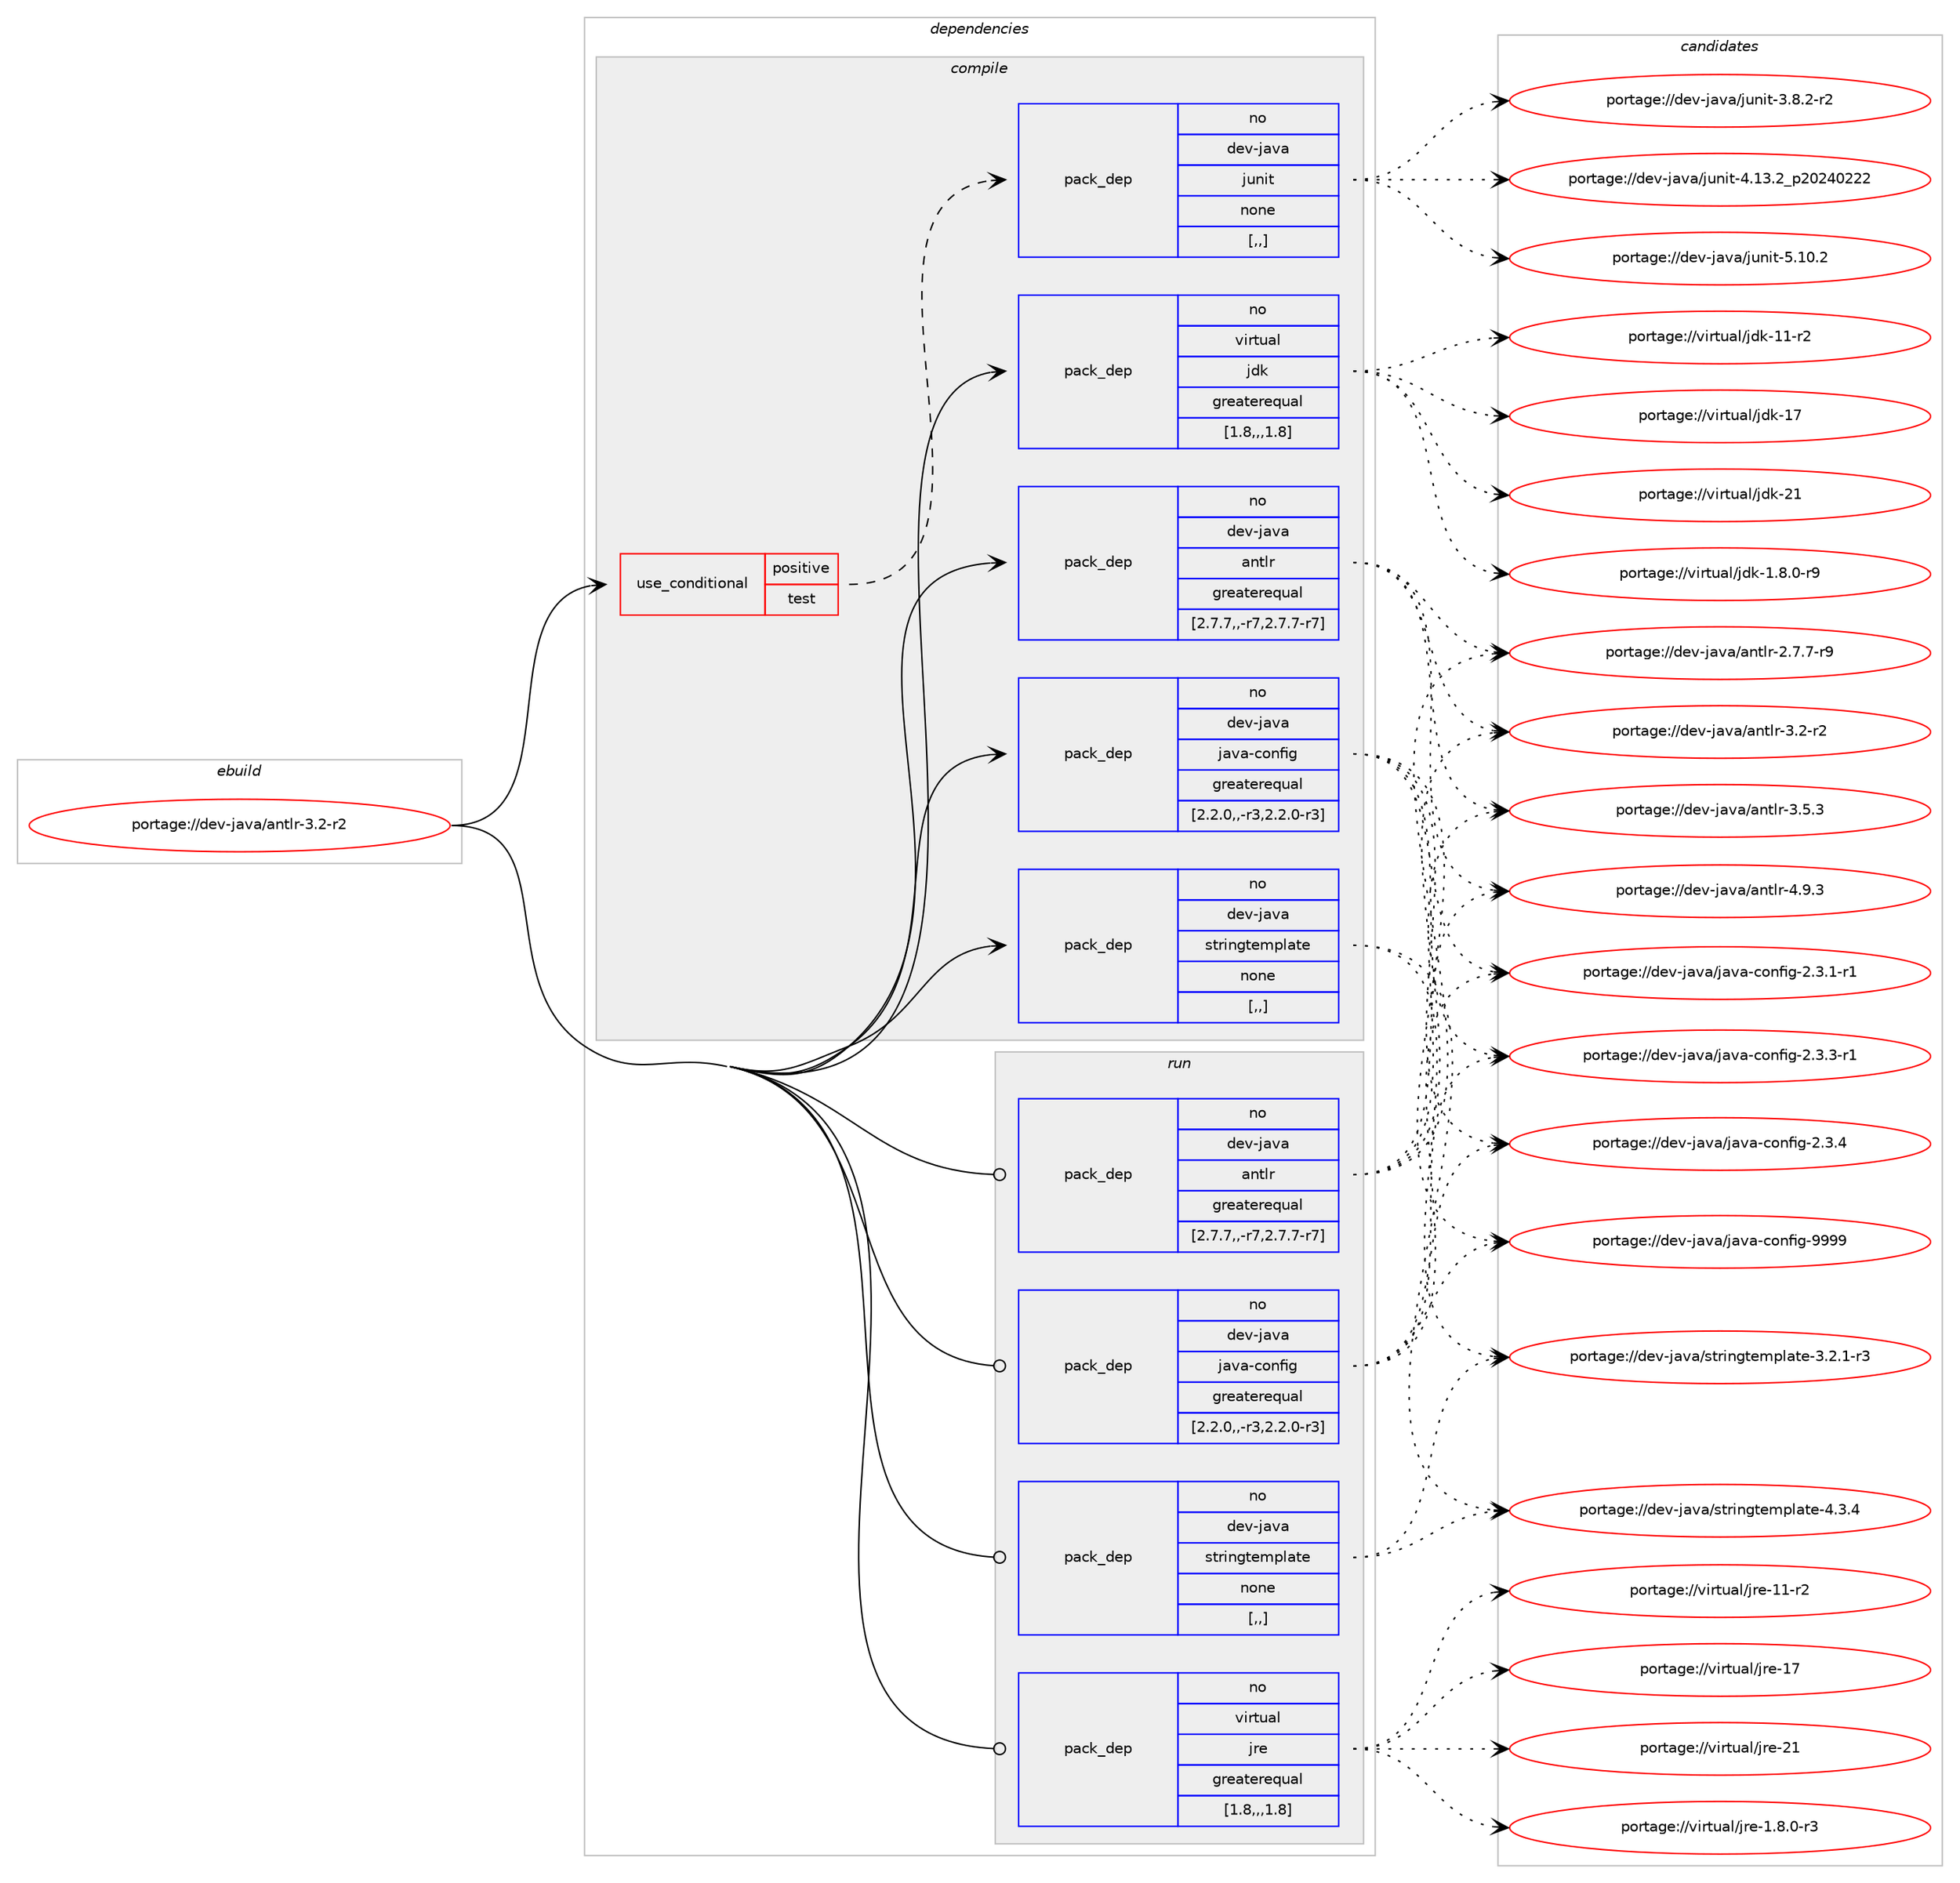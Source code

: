 digraph prolog {

# *************
# Graph options
# *************

newrank=true;
concentrate=true;
compound=true;
graph [rankdir=LR,fontname=Helvetica,fontsize=10,ranksep=1.5];#, ranksep=2.5, nodesep=0.2];
edge  [arrowhead=vee];
node  [fontname=Helvetica,fontsize=10];

# **********
# The ebuild
# **********

subgraph cluster_leftcol {
color=gray;
rank=same;
label=<<i>ebuild</i>>;
id [label="portage://dev-java/antlr-3.2-r2", color=red, width=4, href="../dev-java/antlr-3.2-r2.svg"];
}

# ****************
# The dependencies
# ****************

subgraph cluster_midcol {
color=gray;
label=<<i>dependencies</i>>;
subgraph cluster_compile {
fillcolor="#eeeeee";
style=filled;
label=<<i>compile</i>>;
subgraph cond20839 {
dependency90340 [label=<<TABLE BORDER="0" CELLBORDER="1" CELLSPACING="0" CELLPADDING="4"><TR><TD ROWSPAN="3" CELLPADDING="10">use_conditional</TD></TR><TR><TD>positive</TD></TR><TR><TD>test</TD></TR></TABLE>>, shape=none, color=red];
subgraph pack68477 {
dependency90341 [label=<<TABLE BORDER="0" CELLBORDER="1" CELLSPACING="0" CELLPADDING="4" WIDTH="220"><TR><TD ROWSPAN="6" CELLPADDING="30">pack_dep</TD></TR><TR><TD WIDTH="110">no</TD></TR><TR><TD>dev-java</TD></TR><TR><TD>junit</TD></TR><TR><TD>none</TD></TR><TR><TD>[,,]</TD></TR></TABLE>>, shape=none, color=blue];
}
dependency90340:e -> dependency90341:w [weight=20,style="dashed",arrowhead="vee"];
}
id:e -> dependency90340:w [weight=20,style="solid",arrowhead="vee"];
subgraph pack68478 {
dependency90342 [label=<<TABLE BORDER="0" CELLBORDER="1" CELLSPACING="0" CELLPADDING="4" WIDTH="220"><TR><TD ROWSPAN="6" CELLPADDING="30">pack_dep</TD></TR><TR><TD WIDTH="110">no</TD></TR><TR><TD>dev-java</TD></TR><TR><TD>antlr</TD></TR><TR><TD>greaterequal</TD></TR><TR><TD>[2.7.7,,-r7,2.7.7-r7]</TD></TR></TABLE>>, shape=none, color=blue];
}
id:e -> dependency90342:w [weight=20,style="solid",arrowhead="vee"];
subgraph pack68479 {
dependency90343 [label=<<TABLE BORDER="0" CELLBORDER="1" CELLSPACING="0" CELLPADDING="4" WIDTH="220"><TR><TD ROWSPAN="6" CELLPADDING="30">pack_dep</TD></TR><TR><TD WIDTH="110">no</TD></TR><TR><TD>dev-java</TD></TR><TR><TD>java-config</TD></TR><TR><TD>greaterequal</TD></TR><TR><TD>[2.2.0,,-r3,2.2.0-r3]</TD></TR></TABLE>>, shape=none, color=blue];
}
id:e -> dependency90343:w [weight=20,style="solid",arrowhead="vee"];
subgraph pack68480 {
dependency90344 [label=<<TABLE BORDER="0" CELLBORDER="1" CELLSPACING="0" CELLPADDING="4" WIDTH="220"><TR><TD ROWSPAN="6" CELLPADDING="30">pack_dep</TD></TR><TR><TD WIDTH="110">no</TD></TR><TR><TD>dev-java</TD></TR><TR><TD>stringtemplate</TD></TR><TR><TD>none</TD></TR><TR><TD>[,,]</TD></TR></TABLE>>, shape=none, color=blue];
}
id:e -> dependency90344:w [weight=20,style="solid",arrowhead="vee"];
subgraph pack68481 {
dependency90345 [label=<<TABLE BORDER="0" CELLBORDER="1" CELLSPACING="0" CELLPADDING="4" WIDTH="220"><TR><TD ROWSPAN="6" CELLPADDING="30">pack_dep</TD></TR><TR><TD WIDTH="110">no</TD></TR><TR><TD>virtual</TD></TR><TR><TD>jdk</TD></TR><TR><TD>greaterequal</TD></TR><TR><TD>[1.8,,,1.8]</TD></TR></TABLE>>, shape=none, color=blue];
}
id:e -> dependency90345:w [weight=20,style="solid",arrowhead="vee"];
}
subgraph cluster_compileandrun {
fillcolor="#eeeeee";
style=filled;
label=<<i>compile and run</i>>;
}
subgraph cluster_run {
fillcolor="#eeeeee";
style=filled;
label=<<i>run</i>>;
subgraph pack68482 {
dependency90346 [label=<<TABLE BORDER="0" CELLBORDER="1" CELLSPACING="0" CELLPADDING="4" WIDTH="220"><TR><TD ROWSPAN="6" CELLPADDING="30">pack_dep</TD></TR><TR><TD WIDTH="110">no</TD></TR><TR><TD>dev-java</TD></TR><TR><TD>antlr</TD></TR><TR><TD>greaterequal</TD></TR><TR><TD>[2.7.7,,-r7,2.7.7-r7]</TD></TR></TABLE>>, shape=none, color=blue];
}
id:e -> dependency90346:w [weight=20,style="solid",arrowhead="odot"];
subgraph pack68483 {
dependency90347 [label=<<TABLE BORDER="0" CELLBORDER="1" CELLSPACING="0" CELLPADDING="4" WIDTH="220"><TR><TD ROWSPAN="6" CELLPADDING="30">pack_dep</TD></TR><TR><TD WIDTH="110">no</TD></TR><TR><TD>dev-java</TD></TR><TR><TD>java-config</TD></TR><TR><TD>greaterequal</TD></TR><TR><TD>[2.2.0,,-r3,2.2.0-r3]</TD></TR></TABLE>>, shape=none, color=blue];
}
id:e -> dependency90347:w [weight=20,style="solid",arrowhead="odot"];
subgraph pack68484 {
dependency90348 [label=<<TABLE BORDER="0" CELLBORDER="1" CELLSPACING="0" CELLPADDING="4" WIDTH="220"><TR><TD ROWSPAN="6" CELLPADDING="30">pack_dep</TD></TR><TR><TD WIDTH="110">no</TD></TR><TR><TD>dev-java</TD></TR><TR><TD>stringtemplate</TD></TR><TR><TD>none</TD></TR><TR><TD>[,,]</TD></TR></TABLE>>, shape=none, color=blue];
}
id:e -> dependency90348:w [weight=20,style="solid",arrowhead="odot"];
subgraph pack68485 {
dependency90349 [label=<<TABLE BORDER="0" CELLBORDER="1" CELLSPACING="0" CELLPADDING="4" WIDTH="220"><TR><TD ROWSPAN="6" CELLPADDING="30">pack_dep</TD></TR><TR><TD WIDTH="110">no</TD></TR><TR><TD>virtual</TD></TR><TR><TD>jre</TD></TR><TR><TD>greaterequal</TD></TR><TR><TD>[1.8,,,1.8]</TD></TR></TABLE>>, shape=none, color=blue];
}
id:e -> dependency90349:w [weight=20,style="solid",arrowhead="odot"];
}
}

# **************
# The candidates
# **************

subgraph cluster_choices {
rank=same;
color=gray;
label=<<i>candidates</i>>;

subgraph choice68477 {
color=black;
nodesep=1;
choice100101118451069711897471061171101051164551465646504511450 [label="portage://dev-java/junit-3.8.2-r2", color=red, width=4,href="../dev-java/junit-3.8.2-r2.svg"];
choice1001011184510697118974710611711010511645524649514650951125048505248505050 [label="portage://dev-java/junit-4.13.2_p20240222", color=red, width=4,href="../dev-java/junit-4.13.2_p20240222.svg"];
choice1001011184510697118974710611711010511645534649484650 [label="portage://dev-java/junit-5.10.2", color=red, width=4,href="../dev-java/junit-5.10.2.svg"];
dependency90341:e -> choice100101118451069711897471061171101051164551465646504511450:w [style=dotted,weight="100"];
dependency90341:e -> choice1001011184510697118974710611711010511645524649514650951125048505248505050:w [style=dotted,weight="100"];
dependency90341:e -> choice1001011184510697118974710611711010511645534649484650:w [style=dotted,weight="100"];
}
subgraph choice68478 {
color=black;
nodesep=1;
choice10010111845106971189747971101161081144550465546554511457 [label="portage://dev-java/antlr-2.7.7-r9", color=red, width=4,href="../dev-java/antlr-2.7.7-r9.svg"];
choice1001011184510697118974797110116108114455146504511450 [label="portage://dev-java/antlr-3.2-r2", color=red, width=4,href="../dev-java/antlr-3.2-r2.svg"];
choice1001011184510697118974797110116108114455146534651 [label="portage://dev-java/antlr-3.5.3", color=red, width=4,href="../dev-java/antlr-3.5.3.svg"];
choice1001011184510697118974797110116108114455246574651 [label="portage://dev-java/antlr-4.9.3", color=red, width=4,href="../dev-java/antlr-4.9.3.svg"];
dependency90342:e -> choice10010111845106971189747971101161081144550465546554511457:w [style=dotted,weight="100"];
dependency90342:e -> choice1001011184510697118974797110116108114455146504511450:w [style=dotted,weight="100"];
dependency90342:e -> choice1001011184510697118974797110116108114455146534651:w [style=dotted,weight="100"];
dependency90342:e -> choice1001011184510697118974797110116108114455246574651:w [style=dotted,weight="100"];
}
subgraph choice68479 {
color=black;
nodesep=1;
choice10010111845106971189747106971189745991111101021051034550465146494511449 [label="portage://dev-java/java-config-2.3.1-r1", color=red, width=4,href="../dev-java/java-config-2.3.1-r1.svg"];
choice10010111845106971189747106971189745991111101021051034550465146514511449 [label="portage://dev-java/java-config-2.3.3-r1", color=red, width=4,href="../dev-java/java-config-2.3.3-r1.svg"];
choice1001011184510697118974710697118974599111110102105103455046514652 [label="portage://dev-java/java-config-2.3.4", color=red, width=4,href="../dev-java/java-config-2.3.4.svg"];
choice10010111845106971189747106971189745991111101021051034557575757 [label="portage://dev-java/java-config-9999", color=red, width=4,href="../dev-java/java-config-9999.svg"];
dependency90343:e -> choice10010111845106971189747106971189745991111101021051034550465146494511449:w [style=dotted,weight="100"];
dependency90343:e -> choice10010111845106971189747106971189745991111101021051034550465146514511449:w [style=dotted,weight="100"];
dependency90343:e -> choice1001011184510697118974710697118974599111110102105103455046514652:w [style=dotted,weight="100"];
dependency90343:e -> choice10010111845106971189747106971189745991111101021051034557575757:w [style=dotted,weight="100"];
}
subgraph choice68480 {
color=black;
nodesep=1;
choice10010111845106971189747115116114105110103116101109112108971161014551465046494511451 [label="portage://dev-java/stringtemplate-3.2.1-r3", color=red, width=4,href="../dev-java/stringtemplate-3.2.1-r3.svg"];
choice1001011184510697118974711511611410511010311610110911210897116101455246514652 [label="portage://dev-java/stringtemplate-4.3.4", color=red, width=4,href="../dev-java/stringtemplate-4.3.4.svg"];
dependency90344:e -> choice10010111845106971189747115116114105110103116101109112108971161014551465046494511451:w [style=dotted,weight="100"];
dependency90344:e -> choice1001011184510697118974711511611410511010311610110911210897116101455246514652:w [style=dotted,weight="100"];
}
subgraph choice68481 {
color=black;
nodesep=1;
choice11810511411611797108471061001074549465646484511457 [label="portage://virtual/jdk-1.8.0-r9", color=red, width=4,href="../virtual/jdk-1.8.0-r9.svg"];
choice11810511411611797108471061001074549494511450 [label="portage://virtual/jdk-11-r2", color=red, width=4,href="../virtual/jdk-11-r2.svg"];
choice1181051141161179710847106100107454955 [label="portage://virtual/jdk-17", color=red, width=4,href="../virtual/jdk-17.svg"];
choice1181051141161179710847106100107455049 [label="portage://virtual/jdk-21", color=red, width=4,href="../virtual/jdk-21.svg"];
dependency90345:e -> choice11810511411611797108471061001074549465646484511457:w [style=dotted,weight="100"];
dependency90345:e -> choice11810511411611797108471061001074549494511450:w [style=dotted,weight="100"];
dependency90345:e -> choice1181051141161179710847106100107454955:w [style=dotted,weight="100"];
dependency90345:e -> choice1181051141161179710847106100107455049:w [style=dotted,weight="100"];
}
subgraph choice68482 {
color=black;
nodesep=1;
choice10010111845106971189747971101161081144550465546554511457 [label="portage://dev-java/antlr-2.7.7-r9", color=red, width=4,href="../dev-java/antlr-2.7.7-r9.svg"];
choice1001011184510697118974797110116108114455146504511450 [label="portage://dev-java/antlr-3.2-r2", color=red, width=4,href="../dev-java/antlr-3.2-r2.svg"];
choice1001011184510697118974797110116108114455146534651 [label="portage://dev-java/antlr-3.5.3", color=red, width=4,href="../dev-java/antlr-3.5.3.svg"];
choice1001011184510697118974797110116108114455246574651 [label="portage://dev-java/antlr-4.9.3", color=red, width=4,href="../dev-java/antlr-4.9.3.svg"];
dependency90346:e -> choice10010111845106971189747971101161081144550465546554511457:w [style=dotted,weight="100"];
dependency90346:e -> choice1001011184510697118974797110116108114455146504511450:w [style=dotted,weight="100"];
dependency90346:e -> choice1001011184510697118974797110116108114455146534651:w [style=dotted,weight="100"];
dependency90346:e -> choice1001011184510697118974797110116108114455246574651:w [style=dotted,weight="100"];
}
subgraph choice68483 {
color=black;
nodesep=1;
choice10010111845106971189747106971189745991111101021051034550465146494511449 [label="portage://dev-java/java-config-2.3.1-r1", color=red, width=4,href="../dev-java/java-config-2.3.1-r1.svg"];
choice10010111845106971189747106971189745991111101021051034550465146514511449 [label="portage://dev-java/java-config-2.3.3-r1", color=red, width=4,href="../dev-java/java-config-2.3.3-r1.svg"];
choice1001011184510697118974710697118974599111110102105103455046514652 [label="portage://dev-java/java-config-2.3.4", color=red, width=4,href="../dev-java/java-config-2.3.4.svg"];
choice10010111845106971189747106971189745991111101021051034557575757 [label="portage://dev-java/java-config-9999", color=red, width=4,href="../dev-java/java-config-9999.svg"];
dependency90347:e -> choice10010111845106971189747106971189745991111101021051034550465146494511449:w [style=dotted,weight="100"];
dependency90347:e -> choice10010111845106971189747106971189745991111101021051034550465146514511449:w [style=dotted,weight="100"];
dependency90347:e -> choice1001011184510697118974710697118974599111110102105103455046514652:w [style=dotted,weight="100"];
dependency90347:e -> choice10010111845106971189747106971189745991111101021051034557575757:w [style=dotted,weight="100"];
}
subgraph choice68484 {
color=black;
nodesep=1;
choice10010111845106971189747115116114105110103116101109112108971161014551465046494511451 [label="portage://dev-java/stringtemplate-3.2.1-r3", color=red, width=4,href="../dev-java/stringtemplate-3.2.1-r3.svg"];
choice1001011184510697118974711511611410511010311610110911210897116101455246514652 [label="portage://dev-java/stringtemplate-4.3.4", color=red, width=4,href="../dev-java/stringtemplate-4.3.4.svg"];
dependency90348:e -> choice10010111845106971189747115116114105110103116101109112108971161014551465046494511451:w [style=dotted,weight="100"];
dependency90348:e -> choice1001011184510697118974711511611410511010311610110911210897116101455246514652:w [style=dotted,weight="100"];
}
subgraph choice68485 {
color=black;
nodesep=1;
choice11810511411611797108471061141014549465646484511451 [label="portage://virtual/jre-1.8.0-r3", color=red, width=4,href="../virtual/jre-1.8.0-r3.svg"];
choice11810511411611797108471061141014549494511450 [label="portage://virtual/jre-11-r2", color=red, width=4,href="../virtual/jre-11-r2.svg"];
choice1181051141161179710847106114101454955 [label="portage://virtual/jre-17", color=red, width=4,href="../virtual/jre-17.svg"];
choice1181051141161179710847106114101455049 [label="portage://virtual/jre-21", color=red, width=4,href="../virtual/jre-21.svg"];
dependency90349:e -> choice11810511411611797108471061141014549465646484511451:w [style=dotted,weight="100"];
dependency90349:e -> choice11810511411611797108471061141014549494511450:w [style=dotted,weight="100"];
dependency90349:e -> choice1181051141161179710847106114101454955:w [style=dotted,weight="100"];
dependency90349:e -> choice1181051141161179710847106114101455049:w [style=dotted,weight="100"];
}
}

}
